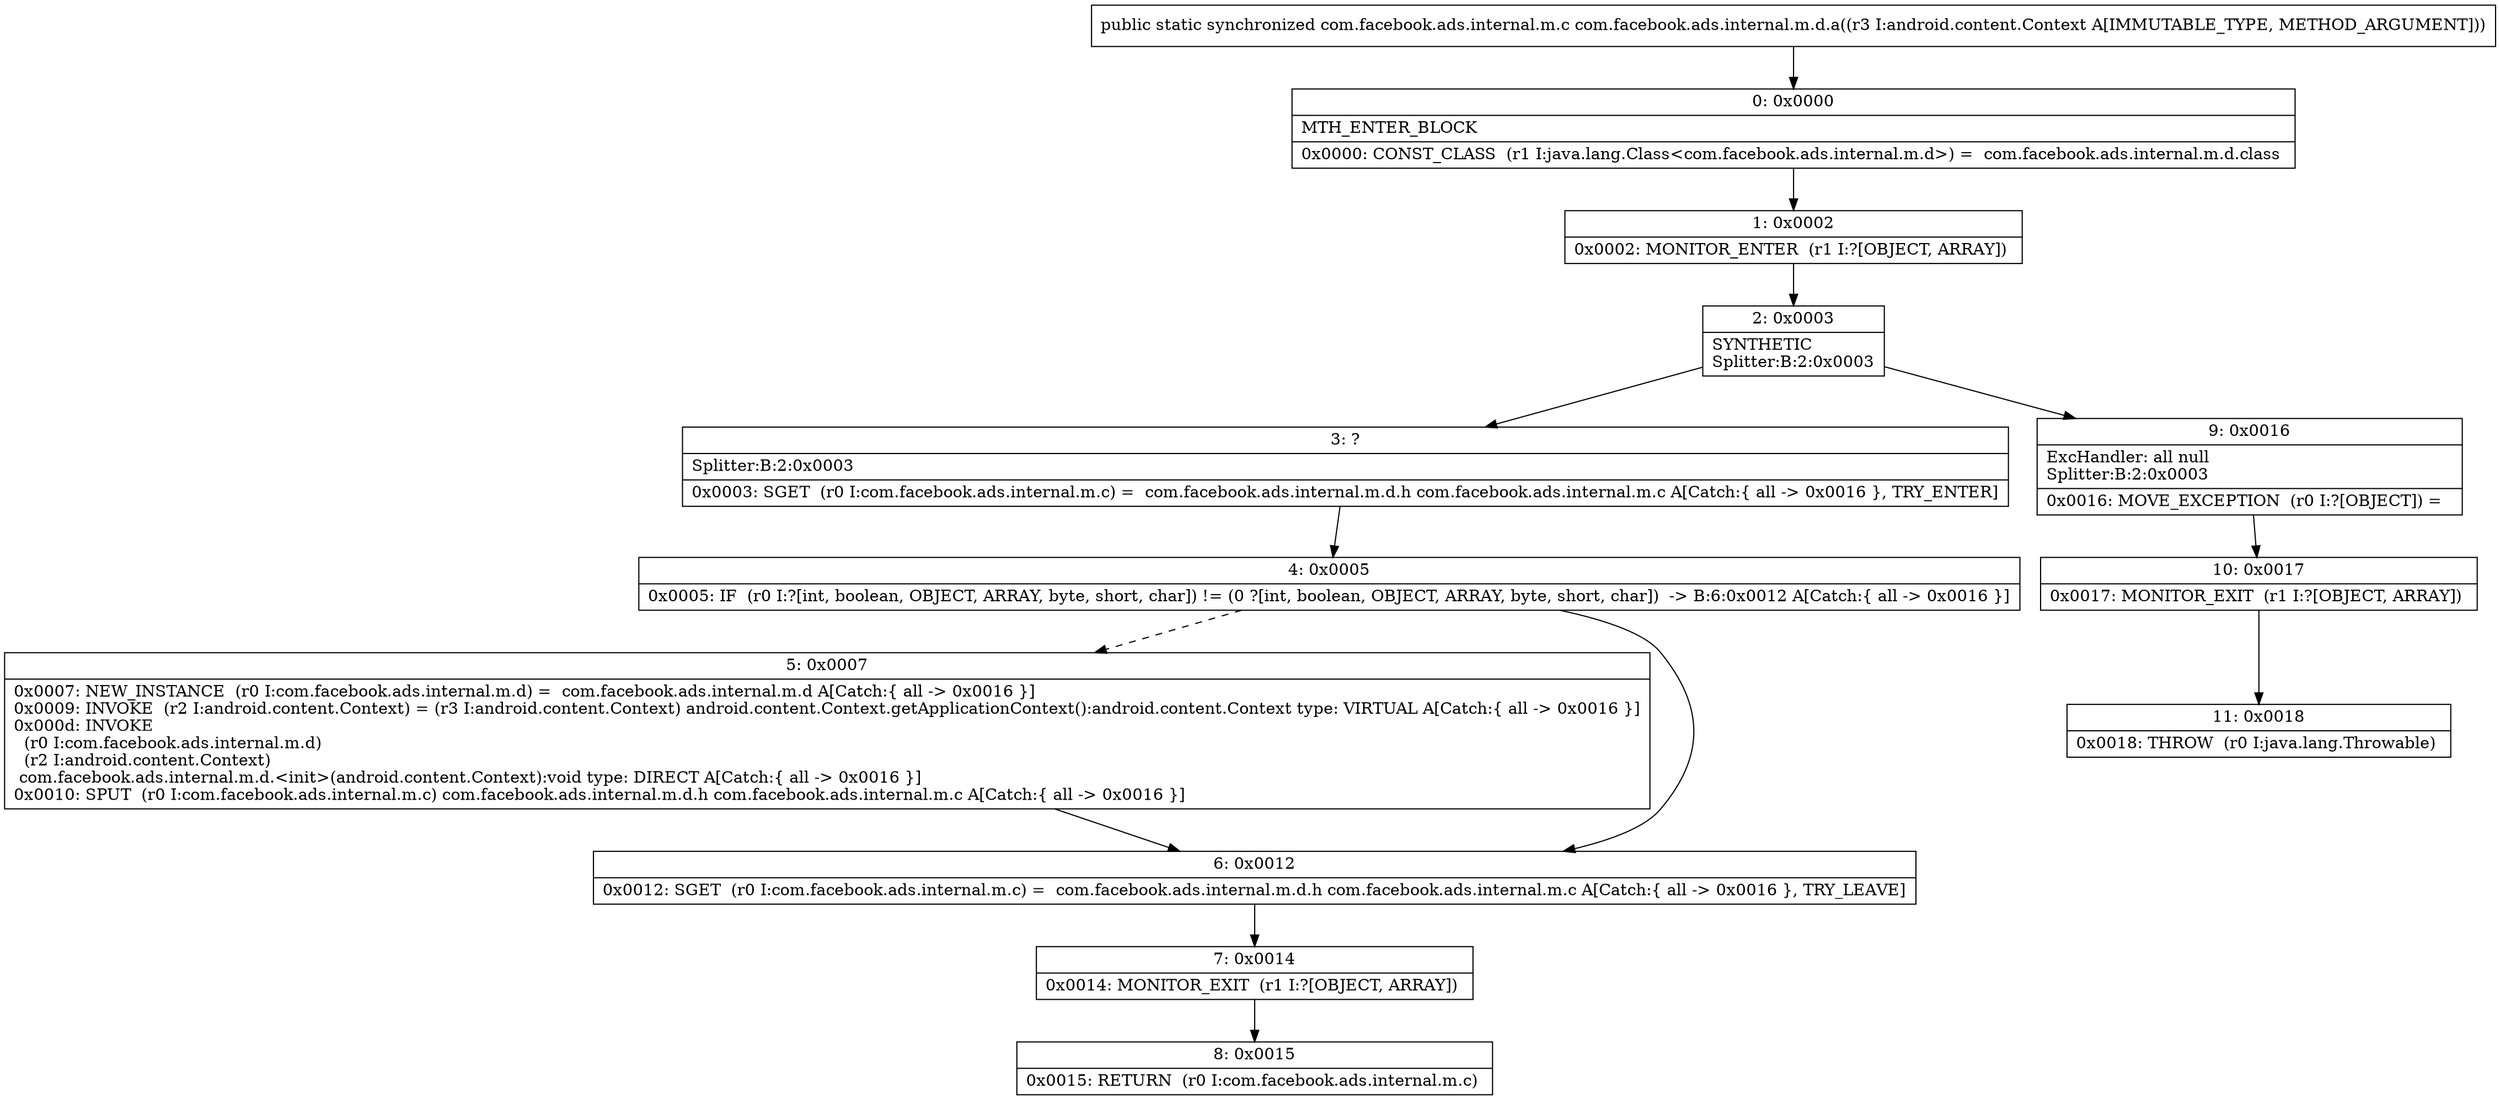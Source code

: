 digraph "CFG forcom.facebook.ads.internal.m.d.a(Landroid\/content\/Context;)Lcom\/facebook\/ads\/internal\/m\/c;" {
Node_0 [shape=record,label="{0\:\ 0x0000|MTH_ENTER_BLOCK\l|0x0000: CONST_CLASS  (r1 I:java.lang.Class\<com.facebook.ads.internal.m.d\>) =  com.facebook.ads.internal.m.d.class \l}"];
Node_1 [shape=record,label="{1\:\ 0x0002|0x0002: MONITOR_ENTER  (r1 I:?[OBJECT, ARRAY]) \l}"];
Node_2 [shape=record,label="{2\:\ 0x0003|SYNTHETIC\lSplitter:B:2:0x0003\l}"];
Node_3 [shape=record,label="{3\:\ ?|Splitter:B:2:0x0003\l|0x0003: SGET  (r0 I:com.facebook.ads.internal.m.c) =  com.facebook.ads.internal.m.d.h com.facebook.ads.internal.m.c A[Catch:\{ all \-\> 0x0016 \}, TRY_ENTER]\l}"];
Node_4 [shape=record,label="{4\:\ 0x0005|0x0005: IF  (r0 I:?[int, boolean, OBJECT, ARRAY, byte, short, char]) != (0 ?[int, boolean, OBJECT, ARRAY, byte, short, char])  \-\> B:6:0x0012 A[Catch:\{ all \-\> 0x0016 \}]\l}"];
Node_5 [shape=record,label="{5\:\ 0x0007|0x0007: NEW_INSTANCE  (r0 I:com.facebook.ads.internal.m.d) =  com.facebook.ads.internal.m.d A[Catch:\{ all \-\> 0x0016 \}]\l0x0009: INVOKE  (r2 I:android.content.Context) = (r3 I:android.content.Context) android.content.Context.getApplicationContext():android.content.Context type: VIRTUAL A[Catch:\{ all \-\> 0x0016 \}]\l0x000d: INVOKE  \l  (r0 I:com.facebook.ads.internal.m.d)\l  (r2 I:android.content.Context)\l com.facebook.ads.internal.m.d.\<init\>(android.content.Context):void type: DIRECT A[Catch:\{ all \-\> 0x0016 \}]\l0x0010: SPUT  (r0 I:com.facebook.ads.internal.m.c) com.facebook.ads.internal.m.d.h com.facebook.ads.internal.m.c A[Catch:\{ all \-\> 0x0016 \}]\l}"];
Node_6 [shape=record,label="{6\:\ 0x0012|0x0012: SGET  (r0 I:com.facebook.ads.internal.m.c) =  com.facebook.ads.internal.m.d.h com.facebook.ads.internal.m.c A[Catch:\{ all \-\> 0x0016 \}, TRY_LEAVE]\l}"];
Node_7 [shape=record,label="{7\:\ 0x0014|0x0014: MONITOR_EXIT  (r1 I:?[OBJECT, ARRAY]) \l}"];
Node_8 [shape=record,label="{8\:\ 0x0015|0x0015: RETURN  (r0 I:com.facebook.ads.internal.m.c) \l}"];
Node_9 [shape=record,label="{9\:\ 0x0016|ExcHandler: all null\lSplitter:B:2:0x0003\l|0x0016: MOVE_EXCEPTION  (r0 I:?[OBJECT]) =  \l}"];
Node_10 [shape=record,label="{10\:\ 0x0017|0x0017: MONITOR_EXIT  (r1 I:?[OBJECT, ARRAY]) \l}"];
Node_11 [shape=record,label="{11\:\ 0x0018|0x0018: THROW  (r0 I:java.lang.Throwable) \l}"];
MethodNode[shape=record,label="{public static synchronized com.facebook.ads.internal.m.c com.facebook.ads.internal.m.d.a((r3 I:android.content.Context A[IMMUTABLE_TYPE, METHOD_ARGUMENT])) }"];
MethodNode -> Node_0;
Node_0 -> Node_1;
Node_1 -> Node_2;
Node_2 -> Node_3;
Node_2 -> Node_9;
Node_3 -> Node_4;
Node_4 -> Node_5[style=dashed];
Node_4 -> Node_6;
Node_5 -> Node_6;
Node_6 -> Node_7;
Node_7 -> Node_8;
Node_9 -> Node_10;
Node_10 -> Node_11;
}

